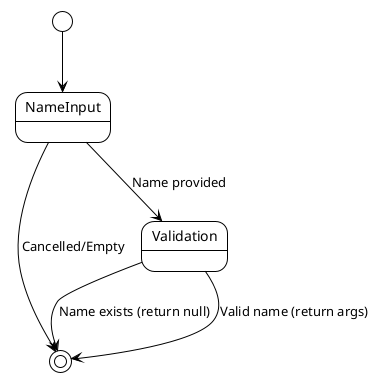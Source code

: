 @startuml Create Command State Diagram
!theme plain

[*] --> NameInput
NameInput --> [*] : Cancelled/Empty
NameInput --> Validation : Name provided

Validation --> [*] : Name exists (return null)
Validation --> [*] : Valid name (return args)
@enduml